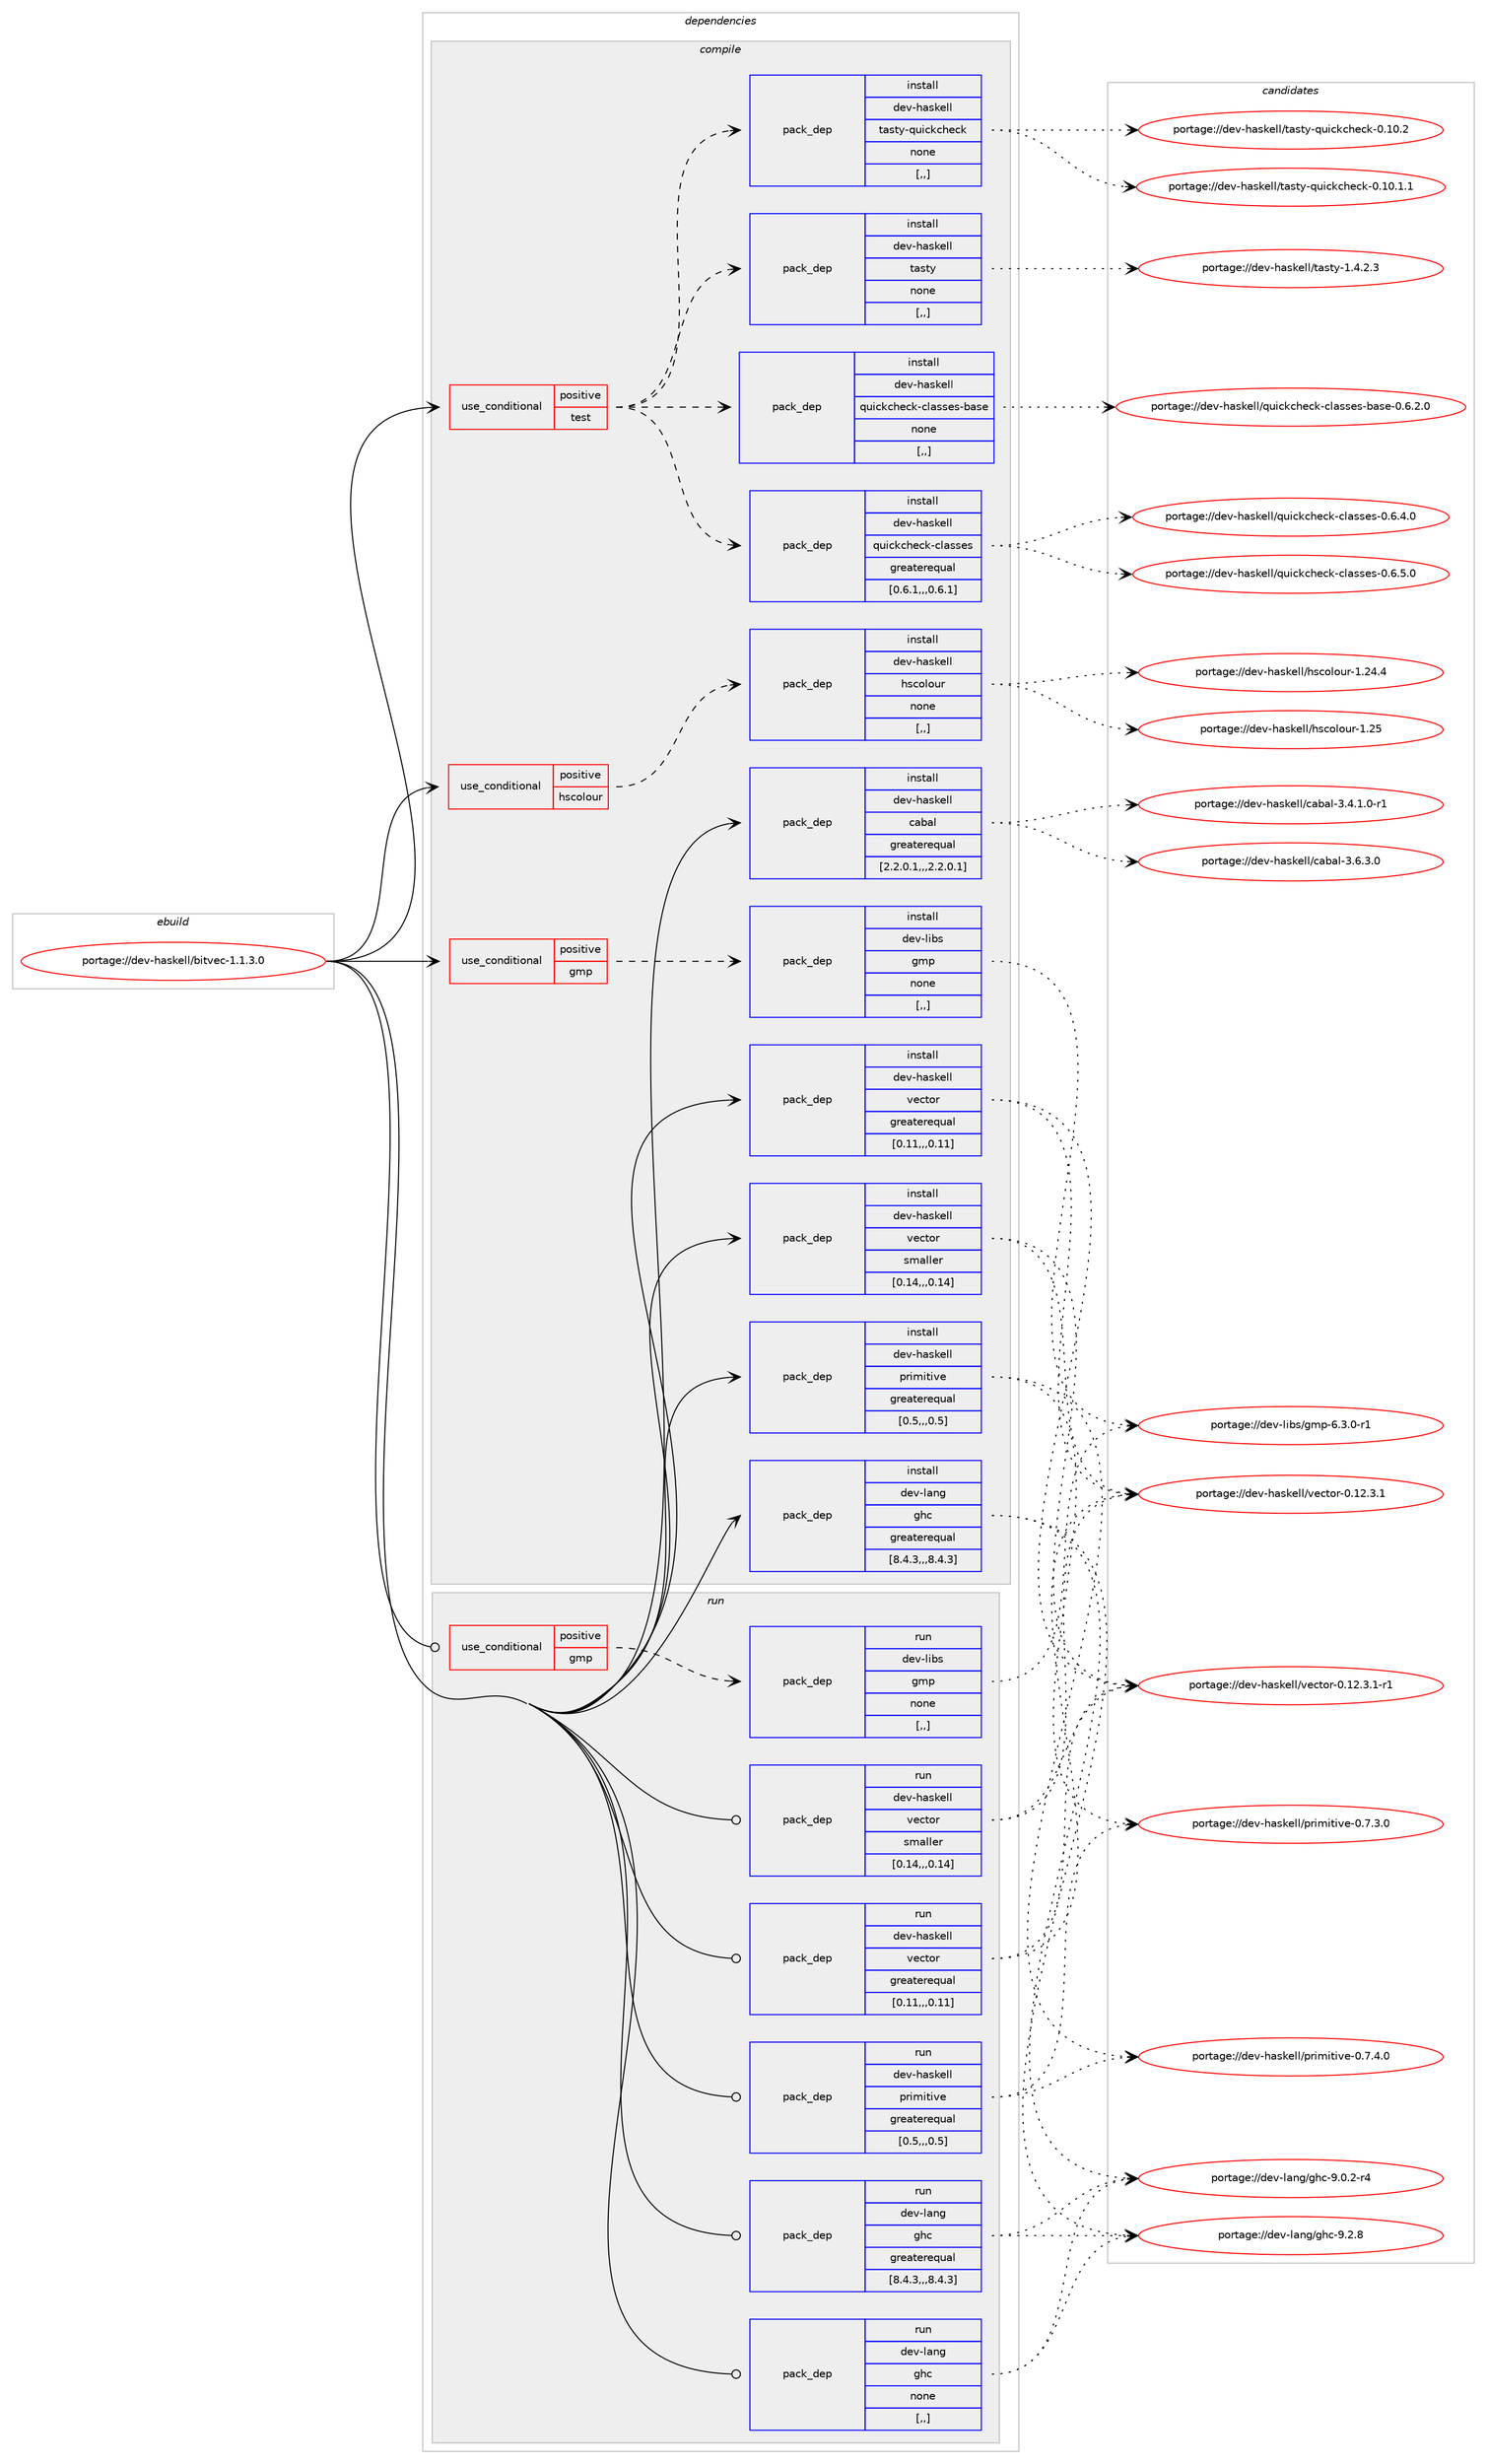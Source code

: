 digraph prolog {

# *************
# Graph options
# *************

newrank=true;
concentrate=true;
compound=true;
graph [rankdir=LR,fontname=Helvetica,fontsize=10,ranksep=1.5];#, ranksep=2.5, nodesep=0.2];
edge  [arrowhead=vee];
node  [fontname=Helvetica,fontsize=10];

# **********
# The ebuild
# **********

subgraph cluster_leftcol {
color=gray;
label=<<i>ebuild</i>>;
id [label="portage://dev-haskell/bitvec-1.1.3.0", color=red, width=4, href="../dev-haskell/bitvec-1.1.3.0.svg"];
}

# ****************
# The dependencies
# ****************

subgraph cluster_midcol {
color=gray;
label=<<i>dependencies</i>>;
subgraph cluster_compile {
fillcolor="#eeeeee";
style=filled;
label=<<i>compile</i>>;
subgraph cond20125 {
dependency77520 [label=<<TABLE BORDER="0" CELLBORDER="1" CELLSPACING="0" CELLPADDING="4"><TR><TD ROWSPAN="3" CELLPADDING="10">use_conditional</TD></TR><TR><TD>positive</TD></TR><TR><TD>gmp</TD></TR></TABLE>>, shape=none, color=red];
subgraph pack56423 {
dependency77521 [label=<<TABLE BORDER="0" CELLBORDER="1" CELLSPACING="0" CELLPADDING="4" WIDTH="220"><TR><TD ROWSPAN="6" CELLPADDING="30">pack_dep</TD></TR><TR><TD WIDTH="110">install</TD></TR><TR><TD>dev-libs</TD></TR><TR><TD>gmp</TD></TR><TR><TD>none</TD></TR><TR><TD>[,,]</TD></TR></TABLE>>, shape=none, color=blue];
}
dependency77520:e -> dependency77521:w [weight=20,style="dashed",arrowhead="vee"];
}
id:e -> dependency77520:w [weight=20,style="solid",arrowhead="vee"];
subgraph cond20126 {
dependency77522 [label=<<TABLE BORDER="0" CELLBORDER="1" CELLSPACING="0" CELLPADDING="4"><TR><TD ROWSPAN="3" CELLPADDING="10">use_conditional</TD></TR><TR><TD>positive</TD></TR><TR><TD>hscolour</TD></TR></TABLE>>, shape=none, color=red];
subgraph pack56424 {
dependency77523 [label=<<TABLE BORDER="0" CELLBORDER="1" CELLSPACING="0" CELLPADDING="4" WIDTH="220"><TR><TD ROWSPAN="6" CELLPADDING="30">pack_dep</TD></TR><TR><TD WIDTH="110">install</TD></TR><TR><TD>dev-haskell</TD></TR><TR><TD>hscolour</TD></TR><TR><TD>none</TD></TR><TR><TD>[,,]</TD></TR></TABLE>>, shape=none, color=blue];
}
dependency77522:e -> dependency77523:w [weight=20,style="dashed",arrowhead="vee"];
}
id:e -> dependency77522:w [weight=20,style="solid",arrowhead="vee"];
subgraph cond20127 {
dependency77524 [label=<<TABLE BORDER="0" CELLBORDER="1" CELLSPACING="0" CELLPADDING="4"><TR><TD ROWSPAN="3" CELLPADDING="10">use_conditional</TD></TR><TR><TD>positive</TD></TR><TR><TD>test</TD></TR></TABLE>>, shape=none, color=red];
subgraph pack56425 {
dependency77525 [label=<<TABLE BORDER="0" CELLBORDER="1" CELLSPACING="0" CELLPADDING="4" WIDTH="220"><TR><TD ROWSPAN="6" CELLPADDING="30">pack_dep</TD></TR><TR><TD WIDTH="110">install</TD></TR><TR><TD>dev-haskell</TD></TR><TR><TD>quickcheck-classes</TD></TR><TR><TD>greaterequal</TD></TR><TR><TD>[0.6.1,,,0.6.1]</TD></TR></TABLE>>, shape=none, color=blue];
}
dependency77524:e -> dependency77525:w [weight=20,style="dashed",arrowhead="vee"];
subgraph pack56426 {
dependency77526 [label=<<TABLE BORDER="0" CELLBORDER="1" CELLSPACING="0" CELLPADDING="4" WIDTH="220"><TR><TD ROWSPAN="6" CELLPADDING="30">pack_dep</TD></TR><TR><TD WIDTH="110">install</TD></TR><TR><TD>dev-haskell</TD></TR><TR><TD>quickcheck-classes-base</TD></TR><TR><TD>none</TD></TR><TR><TD>[,,]</TD></TR></TABLE>>, shape=none, color=blue];
}
dependency77524:e -> dependency77526:w [weight=20,style="dashed",arrowhead="vee"];
subgraph pack56427 {
dependency77527 [label=<<TABLE BORDER="0" CELLBORDER="1" CELLSPACING="0" CELLPADDING="4" WIDTH="220"><TR><TD ROWSPAN="6" CELLPADDING="30">pack_dep</TD></TR><TR><TD WIDTH="110">install</TD></TR><TR><TD>dev-haskell</TD></TR><TR><TD>tasty</TD></TR><TR><TD>none</TD></TR><TR><TD>[,,]</TD></TR></TABLE>>, shape=none, color=blue];
}
dependency77524:e -> dependency77527:w [weight=20,style="dashed",arrowhead="vee"];
subgraph pack56428 {
dependency77528 [label=<<TABLE BORDER="0" CELLBORDER="1" CELLSPACING="0" CELLPADDING="4" WIDTH="220"><TR><TD ROWSPAN="6" CELLPADDING="30">pack_dep</TD></TR><TR><TD WIDTH="110">install</TD></TR><TR><TD>dev-haskell</TD></TR><TR><TD>tasty-quickcheck</TD></TR><TR><TD>none</TD></TR><TR><TD>[,,]</TD></TR></TABLE>>, shape=none, color=blue];
}
dependency77524:e -> dependency77528:w [weight=20,style="dashed",arrowhead="vee"];
}
id:e -> dependency77524:w [weight=20,style="solid",arrowhead="vee"];
subgraph pack56429 {
dependency77529 [label=<<TABLE BORDER="0" CELLBORDER="1" CELLSPACING="0" CELLPADDING="4" WIDTH="220"><TR><TD ROWSPAN="6" CELLPADDING="30">pack_dep</TD></TR><TR><TD WIDTH="110">install</TD></TR><TR><TD>dev-haskell</TD></TR><TR><TD>cabal</TD></TR><TR><TD>greaterequal</TD></TR><TR><TD>[2.2.0.1,,,2.2.0.1]</TD></TR></TABLE>>, shape=none, color=blue];
}
id:e -> dependency77529:w [weight=20,style="solid",arrowhead="vee"];
subgraph pack56430 {
dependency77530 [label=<<TABLE BORDER="0" CELLBORDER="1" CELLSPACING="0" CELLPADDING="4" WIDTH="220"><TR><TD ROWSPAN="6" CELLPADDING="30">pack_dep</TD></TR><TR><TD WIDTH="110">install</TD></TR><TR><TD>dev-haskell</TD></TR><TR><TD>primitive</TD></TR><TR><TD>greaterequal</TD></TR><TR><TD>[0.5,,,0.5]</TD></TR></TABLE>>, shape=none, color=blue];
}
id:e -> dependency77530:w [weight=20,style="solid",arrowhead="vee"];
subgraph pack56431 {
dependency77531 [label=<<TABLE BORDER="0" CELLBORDER="1" CELLSPACING="0" CELLPADDING="4" WIDTH="220"><TR><TD ROWSPAN="6" CELLPADDING="30">pack_dep</TD></TR><TR><TD WIDTH="110">install</TD></TR><TR><TD>dev-haskell</TD></TR><TR><TD>vector</TD></TR><TR><TD>greaterequal</TD></TR><TR><TD>[0.11,,,0.11]</TD></TR></TABLE>>, shape=none, color=blue];
}
id:e -> dependency77531:w [weight=20,style="solid",arrowhead="vee"];
subgraph pack56432 {
dependency77532 [label=<<TABLE BORDER="0" CELLBORDER="1" CELLSPACING="0" CELLPADDING="4" WIDTH="220"><TR><TD ROWSPAN="6" CELLPADDING="30">pack_dep</TD></TR><TR><TD WIDTH="110">install</TD></TR><TR><TD>dev-haskell</TD></TR><TR><TD>vector</TD></TR><TR><TD>smaller</TD></TR><TR><TD>[0.14,,,0.14]</TD></TR></TABLE>>, shape=none, color=blue];
}
id:e -> dependency77532:w [weight=20,style="solid",arrowhead="vee"];
subgraph pack56433 {
dependency77533 [label=<<TABLE BORDER="0" CELLBORDER="1" CELLSPACING="0" CELLPADDING="4" WIDTH="220"><TR><TD ROWSPAN="6" CELLPADDING="30">pack_dep</TD></TR><TR><TD WIDTH="110">install</TD></TR><TR><TD>dev-lang</TD></TR><TR><TD>ghc</TD></TR><TR><TD>greaterequal</TD></TR><TR><TD>[8.4.3,,,8.4.3]</TD></TR></TABLE>>, shape=none, color=blue];
}
id:e -> dependency77533:w [weight=20,style="solid",arrowhead="vee"];
}
subgraph cluster_compileandrun {
fillcolor="#eeeeee";
style=filled;
label=<<i>compile and run</i>>;
}
subgraph cluster_run {
fillcolor="#eeeeee";
style=filled;
label=<<i>run</i>>;
subgraph cond20128 {
dependency77534 [label=<<TABLE BORDER="0" CELLBORDER="1" CELLSPACING="0" CELLPADDING="4"><TR><TD ROWSPAN="3" CELLPADDING="10">use_conditional</TD></TR><TR><TD>positive</TD></TR><TR><TD>gmp</TD></TR></TABLE>>, shape=none, color=red];
subgraph pack56434 {
dependency77535 [label=<<TABLE BORDER="0" CELLBORDER="1" CELLSPACING="0" CELLPADDING="4" WIDTH="220"><TR><TD ROWSPAN="6" CELLPADDING="30">pack_dep</TD></TR><TR><TD WIDTH="110">run</TD></TR><TR><TD>dev-libs</TD></TR><TR><TD>gmp</TD></TR><TR><TD>none</TD></TR><TR><TD>[,,]</TD></TR></TABLE>>, shape=none, color=blue];
}
dependency77534:e -> dependency77535:w [weight=20,style="dashed",arrowhead="vee"];
}
id:e -> dependency77534:w [weight=20,style="solid",arrowhead="odot"];
subgraph pack56435 {
dependency77536 [label=<<TABLE BORDER="0" CELLBORDER="1" CELLSPACING="0" CELLPADDING="4" WIDTH="220"><TR><TD ROWSPAN="6" CELLPADDING="30">pack_dep</TD></TR><TR><TD WIDTH="110">run</TD></TR><TR><TD>dev-haskell</TD></TR><TR><TD>primitive</TD></TR><TR><TD>greaterequal</TD></TR><TR><TD>[0.5,,,0.5]</TD></TR></TABLE>>, shape=none, color=blue];
}
id:e -> dependency77536:w [weight=20,style="solid",arrowhead="odot"];
subgraph pack56436 {
dependency77537 [label=<<TABLE BORDER="0" CELLBORDER="1" CELLSPACING="0" CELLPADDING="4" WIDTH="220"><TR><TD ROWSPAN="6" CELLPADDING="30">pack_dep</TD></TR><TR><TD WIDTH="110">run</TD></TR><TR><TD>dev-haskell</TD></TR><TR><TD>vector</TD></TR><TR><TD>greaterequal</TD></TR><TR><TD>[0.11,,,0.11]</TD></TR></TABLE>>, shape=none, color=blue];
}
id:e -> dependency77537:w [weight=20,style="solid",arrowhead="odot"];
subgraph pack56437 {
dependency77538 [label=<<TABLE BORDER="0" CELLBORDER="1" CELLSPACING="0" CELLPADDING="4" WIDTH="220"><TR><TD ROWSPAN="6" CELLPADDING="30">pack_dep</TD></TR><TR><TD WIDTH="110">run</TD></TR><TR><TD>dev-haskell</TD></TR><TR><TD>vector</TD></TR><TR><TD>smaller</TD></TR><TR><TD>[0.14,,,0.14]</TD></TR></TABLE>>, shape=none, color=blue];
}
id:e -> dependency77538:w [weight=20,style="solid",arrowhead="odot"];
subgraph pack56438 {
dependency77539 [label=<<TABLE BORDER="0" CELLBORDER="1" CELLSPACING="0" CELLPADDING="4" WIDTH="220"><TR><TD ROWSPAN="6" CELLPADDING="30">pack_dep</TD></TR><TR><TD WIDTH="110">run</TD></TR><TR><TD>dev-lang</TD></TR><TR><TD>ghc</TD></TR><TR><TD>greaterequal</TD></TR><TR><TD>[8.4.3,,,8.4.3]</TD></TR></TABLE>>, shape=none, color=blue];
}
id:e -> dependency77539:w [weight=20,style="solid",arrowhead="odot"];
subgraph pack56439 {
dependency77540 [label=<<TABLE BORDER="0" CELLBORDER="1" CELLSPACING="0" CELLPADDING="4" WIDTH="220"><TR><TD ROWSPAN="6" CELLPADDING="30">pack_dep</TD></TR><TR><TD WIDTH="110">run</TD></TR><TR><TD>dev-lang</TD></TR><TR><TD>ghc</TD></TR><TR><TD>none</TD></TR><TR><TD>[,,]</TD></TR></TABLE>>, shape=none, color=blue];
}
id:e -> dependency77540:w [weight=20,style="solid",arrowhead="odot"];
}
}

# **************
# The candidates
# **************

subgraph cluster_choices {
rank=same;
color=gray;
label=<<i>candidates</i>>;

subgraph choice56423 {
color=black;
nodesep=1;
choice1001011184510810598115471031091124554465146484511449 [label="portage://dev-libs/gmp-6.3.0-r1", color=red, width=4,href="../dev-libs/gmp-6.3.0-r1.svg"];
dependency77521:e -> choice1001011184510810598115471031091124554465146484511449:w [style=dotted,weight="100"];
}
subgraph choice56424 {
color=black;
nodesep=1;
choice100101118451049711510710110810847104115991111081111171144549465053 [label="portage://dev-haskell/hscolour-1.25", color=red, width=4,href="../dev-haskell/hscolour-1.25.svg"];
choice1001011184510497115107101108108471041159911110811111711445494650524652 [label="portage://dev-haskell/hscolour-1.24.4", color=red, width=4,href="../dev-haskell/hscolour-1.24.4.svg"];
dependency77523:e -> choice100101118451049711510710110810847104115991111081111171144549465053:w [style=dotted,weight="100"];
dependency77523:e -> choice1001011184510497115107101108108471041159911110811111711445494650524652:w [style=dotted,weight="100"];
}
subgraph choice56425 {
color=black;
nodesep=1;
choice1001011184510497115107101108108471131171059910799104101991074599108971151151011154548465446534648 [label="portage://dev-haskell/quickcheck-classes-0.6.5.0", color=red, width=4,href="../dev-haskell/quickcheck-classes-0.6.5.0.svg"];
choice1001011184510497115107101108108471131171059910799104101991074599108971151151011154548465446524648 [label="portage://dev-haskell/quickcheck-classes-0.6.4.0", color=red, width=4,href="../dev-haskell/quickcheck-classes-0.6.4.0.svg"];
dependency77525:e -> choice1001011184510497115107101108108471131171059910799104101991074599108971151151011154548465446534648:w [style=dotted,weight="100"];
dependency77525:e -> choice1001011184510497115107101108108471131171059910799104101991074599108971151151011154548465446524648:w [style=dotted,weight="100"];
}
subgraph choice56426 {
color=black;
nodesep=1;
choice1001011184510497115107101108108471131171059910799104101991074599108971151151011154598971151014548465446504648 [label="portage://dev-haskell/quickcheck-classes-base-0.6.2.0", color=red, width=4,href="../dev-haskell/quickcheck-classes-base-0.6.2.0.svg"];
dependency77526:e -> choice1001011184510497115107101108108471131171059910799104101991074599108971151151011154598971151014548465446504648:w [style=dotted,weight="100"];
}
subgraph choice56427 {
color=black;
nodesep=1;
choice100101118451049711510710110810847116971151161214549465246504651 [label="portage://dev-haskell/tasty-1.4.2.3", color=red, width=4,href="../dev-haskell/tasty-1.4.2.3.svg"];
dependency77527:e -> choice100101118451049711510710110810847116971151161214549465246504651:w [style=dotted,weight="100"];
}
subgraph choice56428 {
color=black;
nodesep=1;
choice100101118451049711510710110810847116971151161214511311710599107991041019910745484649484650 [label="portage://dev-haskell/tasty-quickcheck-0.10.2", color=red, width=4,href="../dev-haskell/tasty-quickcheck-0.10.2.svg"];
choice1001011184510497115107101108108471169711511612145113117105991079910410199107454846494846494649 [label="portage://dev-haskell/tasty-quickcheck-0.10.1.1", color=red, width=4,href="../dev-haskell/tasty-quickcheck-0.10.1.1.svg"];
dependency77528:e -> choice100101118451049711510710110810847116971151161214511311710599107991041019910745484649484650:w [style=dotted,weight="100"];
dependency77528:e -> choice1001011184510497115107101108108471169711511612145113117105991079910410199107454846494846494649:w [style=dotted,weight="100"];
}
subgraph choice56429 {
color=black;
nodesep=1;
choice100101118451049711510710110810847999798971084551465446514648 [label="portage://dev-haskell/cabal-3.6.3.0", color=red, width=4,href="../dev-haskell/cabal-3.6.3.0.svg"];
choice1001011184510497115107101108108479997989710845514652464946484511449 [label="portage://dev-haskell/cabal-3.4.1.0-r1", color=red, width=4,href="../dev-haskell/cabal-3.4.1.0-r1.svg"];
dependency77529:e -> choice100101118451049711510710110810847999798971084551465446514648:w [style=dotted,weight="100"];
dependency77529:e -> choice1001011184510497115107101108108479997989710845514652464946484511449:w [style=dotted,weight="100"];
}
subgraph choice56430 {
color=black;
nodesep=1;
choice1001011184510497115107101108108471121141051091051161051181014548465546524648 [label="portage://dev-haskell/primitive-0.7.4.0", color=red, width=4,href="../dev-haskell/primitive-0.7.4.0.svg"];
choice1001011184510497115107101108108471121141051091051161051181014548465546514648 [label="portage://dev-haskell/primitive-0.7.3.0", color=red, width=4,href="../dev-haskell/primitive-0.7.3.0.svg"];
dependency77530:e -> choice1001011184510497115107101108108471121141051091051161051181014548465546524648:w [style=dotted,weight="100"];
dependency77530:e -> choice1001011184510497115107101108108471121141051091051161051181014548465546514648:w [style=dotted,weight="100"];
}
subgraph choice56431 {
color=black;
nodesep=1;
choice100101118451049711510710110810847118101991161111144548464950465146494511449 [label="portage://dev-haskell/vector-0.12.3.1-r1", color=red, width=4,href="../dev-haskell/vector-0.12.3.1-r1.svg"];
choice10010111845104971151071011081084711810199116111114454846495046514649 [label="portage://dev-haskell/vector-0.12.3.1", color=red, width=4,href="../dev-haskell/vector-0.12.3.1.svg"];
dependency77531:e -> choice100101118451049711510710110810847118101991161111144548464950465146494511449:w [style=dotted,weight="100"];
dependency77531:e -> choice10010111845104971151071011081084711810199116111114454846495046514649:w [style=dotted,weight="100"];
}
subgraph choice56432 {
color=black;
nodesep=1;
choice100101118451049711510710110810847118101991161111144548464950465146494511449 [label="portage://dev-haskell/vector-0.12.3.1-r1", color=red, width=4,href="../dev-haskell/vector-0.12.3.1-r1.svg"];
choice10010111845104971151071011081084711810199116111114454846495046514649 [label="portage://dev-haskell/vector-0.12.3.1", color=red, width=4,href="../dev-haskell/vector-0.12.3.1.svg"];
dependency77532:e -> choice100101118451049711510710110810847118101991161111144548464950465146494511449:w [style=dotted,weight="100"];
dependency77532:e -> choice10010111845104971151071011081084711810199116111114454846495046514649:w [style=dotted,weight="100"];
}
subgraph choice56433 {
color=black;
nodesep=1;
choice10010111845108971101034710310499455746504656 [label="portage://dev-lang/ghc-9.2.8", color=red, width=4,href="../dev-lang/ghc-9.2.8.svg"];
choice100101118451089711010347103104994557464846504511452 [label="portage://dev-lang/ghc-9.0.2-r4", color=red, width=4,href="../dev-lang/ghc-9.0.2-r4.svg"];
dependency77533:e -> choice10010111845108971101034710310499455746504656:w [style=dotted,weight="100"];
dependency77533:e -> choice100101118451089711010347103104994557464846504511452:w [style=dotted,weight="100"];
}
subgraph choice56434 {
color=black;
nodesep=1;
choice1001011184510810598115471031091124554465146484511449 [label="portage://dev-libs/gmp-6.3.0-r1", color=red, width=4,href="../dev-libs/gmp-6.3.0-r1.svg"];
dependency77535:e -> choice1001011184510810598115471031091124554465146484511449:w [style=dotted,weight="100"];
}
subgraph choice56435 {
color=black;
nodesep=1;
choice1001011184510497115107101108108471121141051091051161051181014548465546524648 [label="portage://dev-haskell/primitive-0.7.4.0", color=red, width=4,href="../dev-haskell/primitive-0.7.4.0.svg"];
choice1001011184510497115107101108108471121141051091051161051181014548465546514648 [label="portage://dev-haskell/primitive-0.7.3.0", color=red, width=4,href="../dev-haskell/primitive-0.7.3.0.svg"];
dependency77536:e -> choice1001011184510497115107101108108471121141051091051161051181014548465546524648:w [style=dotted,weight="100"];
dependency77536:e -> choice1001011184510497115107101108108471121141051091051161051181014548465546514648:w [style=dotted,weight="100"];
}
subgraph choice56436 {
color=black;
nodesep=1;
choice100101118451049711510710110810847118101991161111144548464950465146494511449 [label="portage://dev-haskell/vector-0.12.3.1-r1", color=red, width=4,href="../dev-haskell/vector-0.12.3.1-r1.svg"];
choice10010111845104971151071011081084711810199116111114454846495046514649 [label="portage://dev-haskell/vector-0.12.3.1", color=red, width=4,href="../dev-haskell/vector-0.12.3.1.svg"];
dependency77537:e -> choice100101118451049711510710110810847118101991161111144548464950465146494511449:w [style=dotted,weight="100"];
dependency77537:e -> choice10010111845104971151071011081084711810199116111114454846495046514649:w [style=dotted,weight="100"];
}
subgraph choice56437 {
color=black;
nodesep=1;
choice100101118451049711510710110810847118101991161111144548464950465146494511449 [label="portage://dev-haskell/vector-0.12.3.1-r1", color=red, width=4,href="../dev-haskell/vector-0.12.3.1-r1.svg"];
choice10010111845104971151071011081084711810199116111114454846495046514649 [label="portage://dev-haskell/vector-0.12.3.1", color=red, width=4,href="../dev-haskell/vector-0.12.3.1.svg"];
dependency77538:e -> choice100101118451049711510710110810847118101991161111144548464950465146494511449:w [style=dotted,weight="100"];
dependency77538:e -> choice10010111845104971151071011081084711810199116111114454846495046514649:w [style=dotted,weight="100"];
}
subgraph choice56438 {
color=black;
nodesep=1;
choice10010111845108971101034710310499455746504656 [label="portage://dev-lang/ghc-9.2.8", color=red, width=4,href="../dev-lang/ghc-9.2.8.svg"];
choice100101118451089711010347103104994557464846504511452 [label="portage://dev-lang/ghc-9.0.2-r4", color=red, width=4,href="../dev-lang/ghc-9.0.2-r4.svg"];
dependency77539:e -> choice10010111845108971101034710310499455746504656:w [style=dotted,weight="100"];
dependency77539:e -> choice100101118451089711010347103104994557464846504511452:w [style=dotted,weight="100"];
}
subgraph choice56439 {
color=black;
nodesep=1;
choice10010111845108971101034710310499455746504656 [label="portage://dev-lang/ghc-9.2.8", color=red, width=4,href="../dev-lang/ghc-9.2.8.svg"];
choice100101118451089711010347103104994557464846504511452 [label="portage://dev-lang/ghc-9.0.2-r4", color=red, width=4,href="../dev-lang/ghc-9.0.2-r4.svg"];
dependency77540:e -> choice10010111845108971101034710310499455746504656:w [style=dotted,weight="100"];
dependency77540:e -> choice100101118451089711010347103104994557464846504511452:w [style=dotted,weight="100"];
}
}

}
